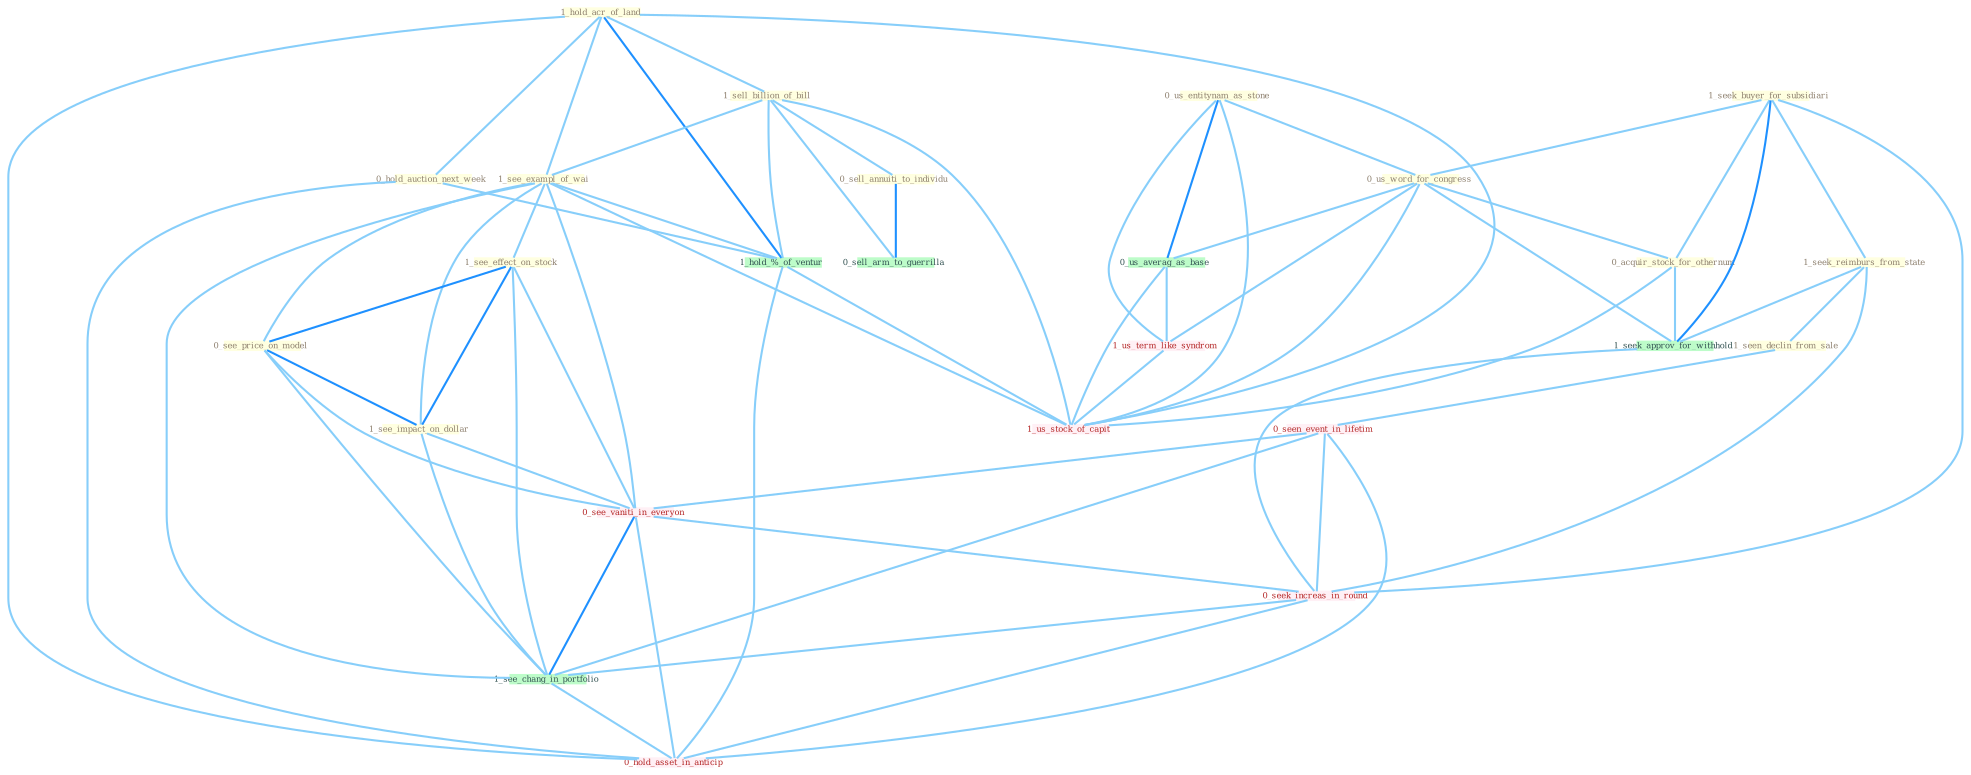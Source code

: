 Graph G{ 
    node
    [shape=polygon,style=filled,width=.5,height=.06,color="#BDFCC9",fixedsize=true,fontsize=4,
    fontcolor="#2f4f4f"];
    {node
    [color="#ffffe0", fontcolor="#8b7d6b"] "1_hold_acr_of_land " "1_sell_billion_of_bill " "0_us_entitynam_as_stone " "1_see_exampl_of_wai " "0_hold_auction_next_week " "1_see_effect_on_stock " "0_sell_annuiti_to_individu " "1_seek_buyer_for_subsidiari " "0_us_word_for_congress " "1_seek_reimburs_from_state " "0_see_price_on_model " "1_seen_declin_from_sale " "1_see_impact_on_dollar " "0_acquir_stock_for_othernum "}
{node [color="#fff0f5", fontcolor="#b22222"] "0_seen_event_in_lifetim " "1_us_term_like_syndrom " "0_see_vaniti_in_everyon " "0_seek_increas_in_round " "1_us_stock_of_capit " "0_hold_asset_in_anticip "}
edge [color="#B0E2FF"];

	"1_hold_acr_of_land " -- "1_sell_billion_of_bill " [w="1", color="#87cefa" ];
	"1_hold_acr_of_land " -- "1_see_exampl_of_wai " [w="1", color="#87cefa" ];
	"1_hold_acr_of_land " -- "0_hold_auction_next_week " [w="1", color="#87cefa" ];
	"1_hold_acr_of_land " -- "1_hold_%_of_ventur " [w="2", color="#1e90ff" , len=0.8];
	"1_hold_acr_of_land " -- "1_us_stock_of_capit " [w="1", color="#87cefa" ];
	"1_hold_acr_of_land " -- "0_hold_asset_in_anticip " [w="1", color="#87cefa" ];
	"1_sell_billion_of_bill " -- "1_see_exampl_of_wai " [w="1", color="#87cefa" ];
	"1_sell_billion_of_bill " -- "0_sell_annuiti_to_individu " [w="1", color="#87cefa" ];
	"1_sell_billion_of_bill " -- "1_hold_%_of_ventur " [w="1", color="#87cefa" ];
	"1_sell_billion_of_bill " -- "0_sell_arm_to_guerrilla " [w="1", color="#87cefa" ];
	"1_sell_billion_of_bill " -- "1_us_stock_of_capit " [w="1", color="#87cefa" ];
	"0_us_entitynam_as_stone " -- "0_us_word_for_congress " [w="1", color="#87cefa" ];
	"0_us_entitynam_as_stone " -- "0_us_averag_as_base " [w="2", color="#1e90ff" , len=0.8];
	"0_us_entitynam_as_stone " -- "1_us_term_like_syndrom " [w="1", color="#87cefa" ];
	"0_us_entitynam_as_stone " -- "1_us_stock_of_capit " [w="1", color="#87cefa" ];
	"1_see_exampl_of_wai " -- "1_see_effect_on_stock " [w="1", color="#87cefa" ];
	"1_see_exampl_of_wai " -- "0_see_price_on_model " [w="1", color="#87cefa" ];
	"1_see_exampl_of_wai " -- "1_see_impact_on_dollar " [w="1", color="#87cefa" ];
	"1_see_exampl_of_wai " -- "1_hold_%_of_ventur " [w="1", color="#87cefa" ];
	"1_see_exampl_of_wai " -- "0_see_vaniti_in_everyon " [w="1", color="#87cefa" ];
	"1_see_exampl_of_wai " -- "1_us_stock_of_capit " [w="1", color="#87cefa" ];
	"1_see_exampl_of_wai " -- "1_see_chang_in_portfolio " [w="1", color="#87cefa" ];
	"0_hold_auction_next_week " -- "1_hold_%_of_ventur " [w="1", color="#87cefa" ];
	"0_hold_auction_next_week " -- "0_hold_asset_in_anticip " [w="1", color="#87cefa" ];
	"1_see_effect_on_stock " -- "0_see_price_on_model " [w="2", color="#1e90ff" , len=0.8];
	"1_see_effect_on_stock " -- "1_see_impact_on_dollar " [w="2", color="#1e90ff" , len=0.8];
	"1_see_effect_on_stock " -- "0_see_vaniti_in_everyon " [w="1", color="#87cefa" ];
	"1_see_effect_on_stock " -- "1_see_chang_in_portfolio " [w="1", color="#87cefa" ];
	"0_sell_annuiti_to_individu " -- "0_sell_arm_to_guerrilla " [w="2", color="#1e90ff" , len=0.8];
	"1_seek_buyer_for_subsidiari " -- "0_us_word_for_congress " [w="1", color="#87cefa" ];
	"1_seek_buyer_for_subsidiari " -- "1_seek_reimburs_from_state " [w="1", color="#87cefa" ];
	"1_seek_buyer_for_subsidiari " -- "0_acquir_stock_for_othernum " [w="1", color="#87cefa" ];
	"1_seek_buyer_for_subsidiari " -- "1_seek_approv_for_withhold " [w="2", color="#1e90ff" , len=0.8];
	"1_seek_buyer_for_subsidiari " -- "0_seek_increas_in_round " [w="1", color="#87cefa" ];
	"0_us_word_for_congress " -- "0_acquir_stock_for_othernum " [w="1", color="#87cefa" ];
	"0_us_word_for_congress " -- "0_us_averag_as_base " [w="1", color="#87cefa" ];
	"0_us_word_for_congress " -- "1_us_term_like_syndrom " [w="1", color="#87cefa" ];
	"0_us_word_for_congress " -- "1_seek_approv_for_withhold " [w="1", color="#87cefa" ];
	"0_us_word_for_congress " -- "1_us_stock_of_capit " [w="1", color="#87cefa" ];
	"1_seek_reimburs_from_state " -- "1_seen_declin_from_sale " [w="1", color="#87cefa" ];
	"1_seek_reimburs_from_state " -- "1_seek_approv_for_withhold " [w="1", color="#87cefa" ];
	"1_seek_reimburs_from_state " -- "0_seek_increas_in_round " [w="1", color="#87cefa" ];
	"0_see_price_on_model " -- "1_see_impact_on_dollar " [w="2", color="#1e90ff" , len=0.8];
	"0_see_price_on_model " -- "0_see_vaniti_in_everyon " [w="1", color="#87cefa" ];
	"0_see_price_on_model " -- "1_see_chang_in_portfolio " [w="1", color="#87cefa" ];
	"1_seen_declin_from_sale " -- "0_seen_event_in_lifetim " [w="1", color="#87cefa" ];
	"1_see_impact_on_dollar " -- "0_see_vaniti_in_everyon " [w="1", color="#87cefa" ];
	"1_see_impact_on_dollar " -- "1_see_chang_in_portfolio " [w="1", color="#87cefa" ];
	"0_acquir_stock_for_othernum " -- "1_seek_approv_for_withhold " [w="1", color="#87cefa" ];
	"0_acquir_stock_for_othernum " -- "1_us_stock_of_capit " [w="1", color="#87cefa" ];
	"0_seen_event_in_lifetim " -- "0_see_vaniti_in_everyon " [w="1", color="#87cefa" ];
	"0_seen_event_in_lifetim " -- "0_seek_increas_in_round " [w="1", color="#87cefa" ];
	"0_seen_event_in_lifetim " -- "1_see_chang_in_portfolio " [w="1", color="#87cefa" ];
	"0_seen_event_in_lifetim " -- "0_hold_asset_in_anticip " [w="1", color="#87cefa" ];
	"0_us_averag_as_base " -- "1_us_term_like_syndrom " [w="1", color="#87cefa" ];
	"0_us_averag_as_base " -- "1_us_stock_of_capit " [w="1", color="#87cefa" ];
	"1_us_term_like_syndrom " -- "1_us_stock_of_capit " [w="1", color="#87cefa" ];
	"1_seek_approv_for_withhold " -- "0_seek_increas_in_round " [w="1", color="#87cefa" ];
	"1_hold_%_of_ventur " -- "1_us_stock_of_capit " [w="1", color="#87cefa" ];
	"1_hold_%_of_ventur " -- "0_hold_asset_in_anticip " [w="1", color="#87cefa" ];
	"0_see_vaniti_in_everyon " -- "0_seek_increas_in_round " [w="1", color="#87cefa" ];
	"0_see_vaniti_in_everyon " -- "1_see_chang_in_portfolio " [w="2", color="#1e90ff" , len=0.8];
	"0_see_vaniti_in_everyon " -- "0_hold_asset_in_anticip " [w="1", color="#87cefa" ];
	"0_seek_increas_in_round " -- "1_see_chang_in_portfolio " [w="1", color="#87cefa" ];
	"0_seek_increas_in_round " -- "0_hold_asset_in_anticip " [w="1", color="#87cefa" ];
	"1_see_chang_in_portfolio " -- "0_hold_asset_in_anticip " [w="1", color="#87cefa" ];
}